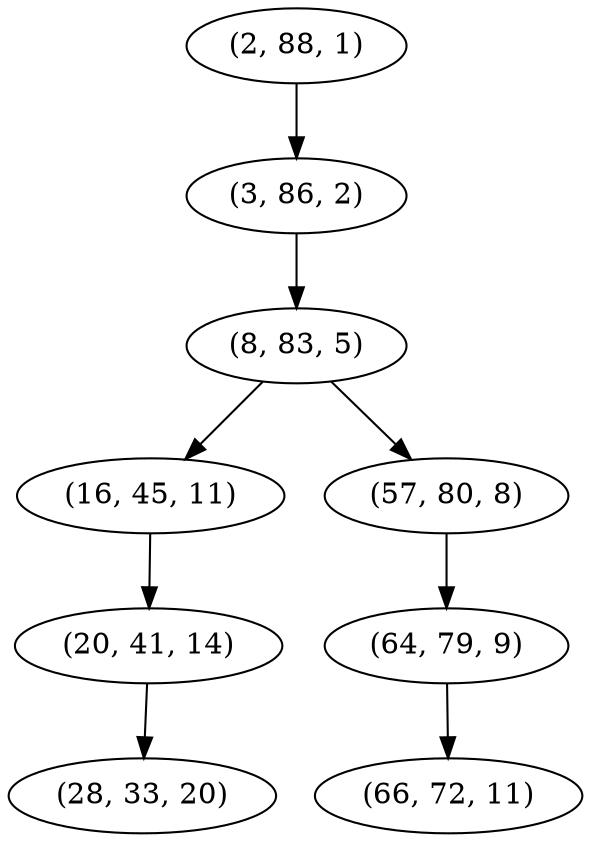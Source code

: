 digraph tree {
    "(2, 88, 1)";
    "(3, 86, 2)";
    "(8, 83, 5)";
    "(16, 45, 11)";
    "(20, 41, 14)";
    "(28, 33, 20)";
    "(57, 80, 8)";
    "(64, 79, 9)";
    "(66, 72, 11)";
    "(2, 88, 1)" -> "(3, 86, 2)";
    "(3, 86, 2)" -> "(8, 83, 5)";
    "(8, 83, 5)" -> "(16, 45, 11)";
    "(8, 83, 5)" -> "(57, 80, 8)";
    "(16, 45, 11)" -> "(20, 41, 14)";
    "(20, 41, 14)" -> "(28, 33, 20)";
    "(57, 80, 8)" -> "(64, 79, 9)";
    "(64, 79, 9)" -> "(66, 72, 11)";
}
